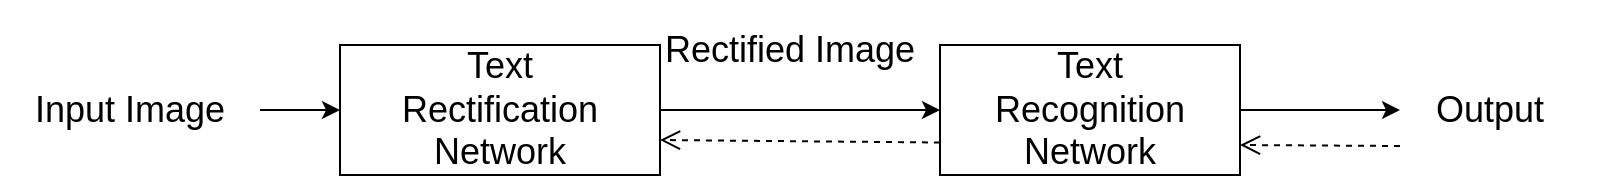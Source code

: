 <mxfile version="20.8.20" type="github">
  <diagram id="H7qIi_OW2o1-ohgQtPF5" name="第 1 页">
    <mxGraphModel dx="1233" dy="573" grid="1" gridSize="10" guides="1" tooltips="1" connect="1" arrows="1" fold="1" page="1" pageScale="1" pageWidth="827" pageHeight="1169" math="0" shadow="0">
      <root>
        <mxCell id="0" />
        <mxCell id="1" parent="0" />
        <mxCell id="UoIXUU_9wwTeBnw_Fink-3" value="" style="edgeStyle=orthogonalEdgeStyle;rounded=0;orthogonalLoop=1;jettySize=auto;html=1;fontSize=18;" parent="1" source="UoIXUU_9wwTeBnw_Fink-1" target="UoIXUU_9wwTeBnw_Fink-2" edge="1">
          <mxGeometry relative="1" as="geometry" />
        </mxCell>
        <mxCell id="UoIXUU_9wwTeBnw_Fink-1" value="&lt;font style=&quot;font-size: 18px;&quot;&gt;Input Image&lt;/font&gt;" style="text;html=1;strokeColor=none;fillColor=none;align=center;verticalAlign=middle;whiteSpace=wrap;rounded=0;" parent="1" vertex="1">
          <mxGeometry x="50" y="200" width="130" height="50" as="geometry" />
        </mxCell>
        <mxCell id="UoIXUU_9wwTeBnw_Fink-5" value="" style="edgeStyle=orthogonalEdgeStyle;rounded=0;orthogonalLoop=1;jettySize=auto;html=1;fontSize=18;" parent="1" source="UoIXUU_9wwTeBnw_Fink-2" target="UoIXUU_9wwTeBnw_Fink-4" edge="1">
          <mxGeometry relative="1" as="geometry" />
        </mxCell>
        <mxCell id="UoIXUU_9wwTeBnw_Fink-2" value="Text&lt;br&gt;Rectification&lt;br&gt;Network" style="whiteSpace=wrap;html=1;fontSize=18;" parent="1" vertex="1">
          <mxGeometry x="220" y="192.5" width="160" height="65" as="geometry" />
        </mxCell>
        <mxCell id="UoIXUU_9wwTeBnw_Fink-11" value="" style="edgeStyle=orthogonalEdgeStyle;rounded=0;orthogonalLoop=1;jettySize=auto;html=1;fontSize=18;" parent="1" source="UoIXUU_9wwTeBnw_Fink-4" edge="1">
          <mxGeometry relative="1" as="geometry">
            <mxPoint x="750" y="225" as="targetPoint" />
          </mxGeometry>
        </mxCell>
        <mxCell id="UoIXUU_9wwTeBnw_Fink-4" value="Text&lt;br&gt;Recognition&lt;br&gt;Network" style="whiteSpace=wrap;html=1;fontSize=18;" parent="1" vertex="1">
          <mxGeometry x="520" y="192.5" width="150" height="65" as="geometry" />
        </mxCell>
        <mxCell id="UoIXUU_9wwTeBnw_Fink-8" value="" style="html=1;verticalAlign=bottom;endArrow=open;dashed=1;endSize=8;rounded=0;fontSize=18;exitX=0;exitY=0.75;exitDx=0;exitDy=0;" parent="1" source="UoIXUU_9wwTeBnw_Fink-4" edge="1">
          <mxGeometry relative="1" as="geometry">
            <mxPoint x="460" y="240" as="sourcePoint" />
            <mxPoint x="380" y="240" as="targetPoint" />
          </mxGeometry>
        </mxCell>
        <mxCell id="UoIXUU_9wwTeBnw_Fink-9" value="&lt;font style=&quot;font-size: 18px;&quot;&gt;Rectified Image&lt;/font&gt;" style="text;html=1;strokeColor=none;fillColor=none;align=center;verticalAlign=middle;whiteSpace=wrap;rounded=0;" parent="1" vertex="1">
          <mxGeometry x="380" y="170" width="130" height="50" as="geometry" />
        </mxCell>
        <mxCell id="UoIXUU_9wwTeBnw_Fink-12" value="Output" style="text;html=1;strokeColor=none;fillColor=none;align=center;verticalAlign=middle;whiteSpace=wrap;rounded=0;fontSize=18;" parent="1" vertex="1">
          <mxGeometry x="730" y="207.5" width="130" height="35" as="geometry" />
        </mxCell>
        <mxCell id="k2QbmRM9aS8AjSS8weyS-1" value="" style="html=1;verticalAlign=bottom;endArrow=open;dashed=1;endSize=8;rounded=0;fontSize=18;" edge="1" parent="1">
          <mxGeometry relative="1" as="geometry">
            <mxPoint x="750" y="243" as="sourcePoint" />
            <mxPoint x="670" y="242.5" as="targetPoint" />
          </mxGeometry>
        </mxCell>
      </root>
    </mxGraphModel>
  </diagram>
</mxfile>
